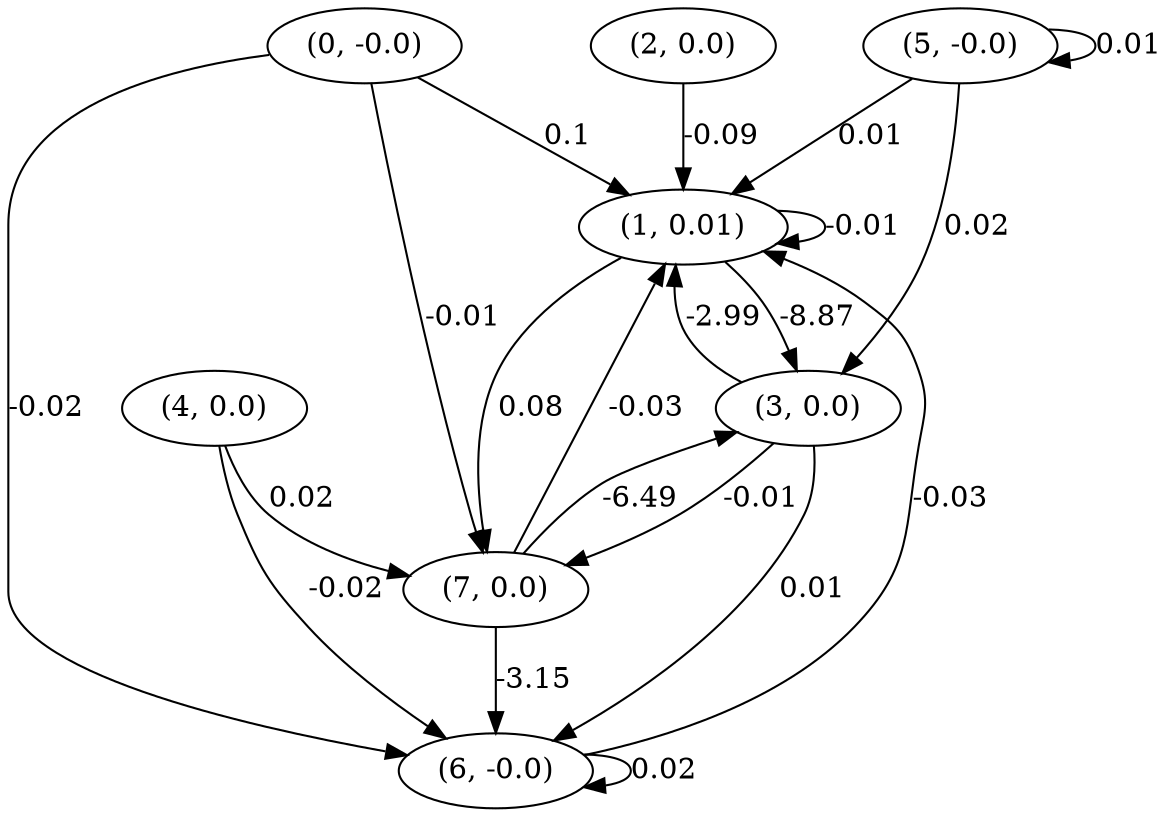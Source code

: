 digraph {
    0 [ label = "(0, -0.0)" ]
    1 [ label = "(1, 0.01)" ]
    2 [ label = "(2, 0.0)" ]
    3 [ label = "(3, 0.0)" ]
    4 [ label = "(4, 0.0)" ]
    5 [ label = "(5, -0.0)" ]
    6 [ label = "(6, -0.0)" ]
    7 [ label = "(7, 0.0)" ]
    1 -> 1 [ label = "-0.01" ]
    5 -> 5 [ label = "0.01" ]
    6 -> 6 [ label = "0.02" ]
    0 -> 1 [ label = "0.1" ]
    2 -> 1 [ label = "-0.09" ]
    3 -> 1 [ label = "-2.99" ]
    5 -> 1 [ label = "0.01" ]
    6 -> 1 [ label = "-0.03" ]
    7 -> 1 [ label = "-0.03" ]
    1 -> 3 [ label = "-8.87" ]
    5 -> 3 [ label = "0.02" ]
    7 -> 3 [ label = "-6.49" ]
    0 -> 6 [ label = "-0.02" ]
    3 -> 6 [ label = "0.01" ]
    4 -> 6 [ label = "-0.02" ]
    7 -> 6 [ label = "-3.15" ]
    0 -> 7 [ label = "-0.01" ]
    1 -> 7 [ label = "0.08" ]
    3 -> 7 [ label = "-0.01" ]
    4 -> 7 [ label = "0.02" ]
}

